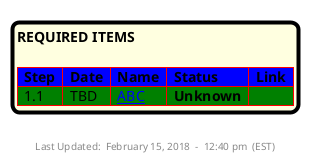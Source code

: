 {
  "sha1": "f8vfymhq0e74bjjt41xy80p531ved5",
  "insertion": {
    "when": "2024-06-01T09:03:05.771Z",
    "user": "plantuml@gmail.com"
  }
}
@startuml
skinparam LegendBackgroundColor #lightyellow  
skinparam LegendBorderThickness 4

legend bottom
<b>REQUIRED ITEMS</b>

<#blue,#red>|=  Step  |=  Date  |=  Name  |=  Status  |=  Link  |
<#green>|  1.1  |  TBD  |  [[https://www.asdasd.com/apps/documents/items/1965 ABC]]  |<color:black>  <b>Unknown  |   |
endlegend

center footer \nLast Updated:  February 15, 2018  -  12:40 pm  (EST)
@enduml
